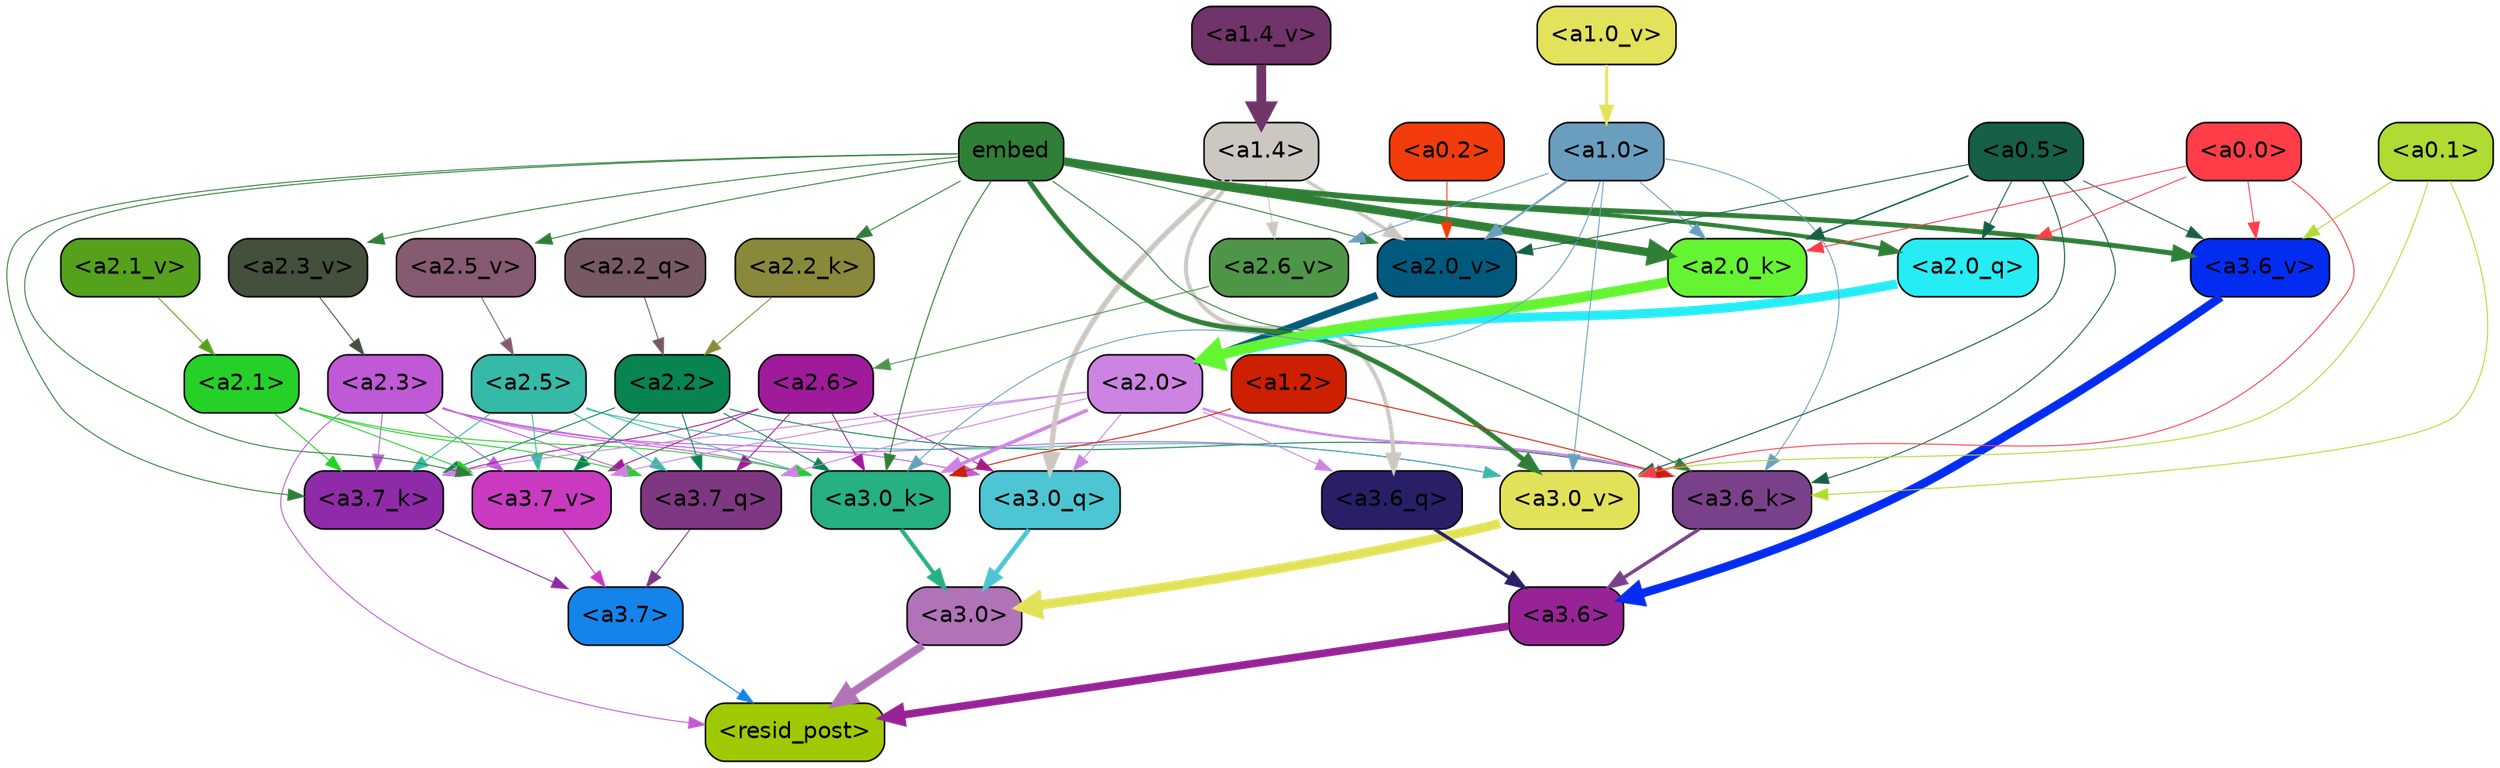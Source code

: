 strict digraph "" {
	graph [bgcolor=transparent,
		layout=dot,
		overlap=false,
		splines=true
	];
	"<a3.7>"	[color=black,
		fillcolor="#1484eb",
		fontname=Helvetica,
		shape=box,
		style="filled, rounded"];
	"<resid_post>"	[color=black,
		fillcolor="#9fca03",
		fontname=Helvetica,
		shape=box,
		style="filled, rounded"];
	"<a3.7>" -> "<resid_post>"	[color="#1484eb",
		penwidth=0.6];
	"<a3.6>"	[color=black,
		fillcolor="#982397",
		fontname=Helvetica,
		shape=box,
		style="filled, rounded"];
	"<a3.6>" -> "<resid_post>"	[color="#982397",
		penwidth=4.7534414529800415];
	"<a3.0>"	[color=black,
		fillcolor="#b173b8",
		fontname=Helvetica,
		shape=box,
		style="filled, rounded"];
	"<a3.0>" -> "<resid_post>"	[color="#b173b8",
		penwidth=4.898576855659485];
	"<a2.3>"	[color=black,
		fillcolor="#c059d6",
		fontname=Helvetica,
		shape=box,
		style="filled, rounded"];
	"<a2.3>" -> "<resid_post>"	[color="#c059d6",
		penwidth=0.6];
	"<a3.7_q>"	[color=black,
		fillcolor="#7e3781",
		fontname=Helvetica,
		shape=box,
		style="filled, rounded"];
	"<a2.3>" -> "<a3.7_q>"	[color="#c059d6",
		penwidth=0.6];
	"<a3.0_q>"	[color=black,
		fillcolor="#4dc5d3",
		fontname=Helvetica,
		shape=box,
		style="filled, rounded"];
	"<a2.3>" -> "<a3.0_q>"	[color="#c059d6",
		penwidth=0.6];
	"<a3.7_k>"	[color=black,
		fillcolor="#8f2ba8",
		fontname=Helvetica,
		shape=box,
		style="filled, rounded"];
	"<a2.3>" -> "<a3.7_k>"	[color="#c059d6",
		penwidth=0.6];
	"<a3.0_k>"	[color=black,
		fillcolor="#27b081",
		fontname=Helvetica,
		shape=box,
		style="filled, rounded"];
	"<a2.3>" -> "<a3.0_k>"	[color="#c059d6",
		penwidth=0.6];
	"<a3.7_v>"	[color=black,
		fillcolor="#c93ac1",
		fontname=Helvetica,
		shape=box,
		style="filled, rounded"];
	"<a2.3>" -> "<a3.7_v>"	[color="#c059d6",
		penwidth=0.6];
	"<a3.0_v>"	[color=black,
		fillcolor="#e1e259",
		fontname=Helvetica,
		shape=box,
		style="filled, rounded"];
	"<a2.3>" -> "<a3.0_v>"	[color="#c059d6",
		penwidth=0.6];
	"<a3.7_q>" -> "<a3.7>"	[color="#7e3781",
		penwidth=0.6];
	"<a3.6_q>"	[color=black,
		fillcolor="#291f67",
		fontname=Helvetica,
		shape=box,
		style="filled, rounded"];
	"<a3.6_q>" -> "<a3.6>"	[color="#291f67",
		penwidth=2.160832464694977];
	"<a3.0_q>" -> "<a3.0>"	[color="#4dc5d3",
		penwidth=2.870753765106201];
	"<a3.7_k>" -> "<a3.7>"	[color="#8f2ba8",
		penwidth=0.6];
	"<a3.6_k>"	[color=black,
		fillcolor="#794189",
		fontname=Helvetica,
		shape=box,
		style="filled, rounded"];
	"<a3.6_k>" -> "<a3.6>"	[color="#794189",
		penwidth=2.13908451795578];
	"<a3.0_k>" -> "<a3.0>"	[color="#27b081",
		penwidth=2.520303964614868];
	"<a3.7_v>" -> "<a3.7>"	[color="#c93ac1",
		penwidth=0.6];
	"<a3.6_v>"	[color=black,
		fillcolor="#022df1",
		fontname=Helvetica,
		shape=box,
		style="filled, rounded"];
	"<a3.6_v>" -> "<a3.6>"	[color="#022df1",
		penwidth=5.297133803367615];
	"<a3.0_v>" -> "<a3.0>"	[color="#e1e259",
		penwidth=5.680712580680847];
	"<a2.6>"	[color=black,
		fillcolor="#a01b9b",
		fontname=Helvetica,
		shape=box,
		style="filled, rounded"];
	"<a2.6>" -> "<a3.7_q>"	[color="#a01b9b",
		penwidth=0.6];
	"<a2.6>" -> "<a3.0_q>"	[color="#a01b9b",
		penwidth=0.6];
	"<a2.6>" -> "<a3.7_k>"	[color="#a01b9b",
		penwidth=0.6];
	"<a2.6>" -> "<a3.0_k>"	[color="#a01b9b",
		penwidth=0.6];
	"<a2.6>" -> "<a3.7_v>"	[color="#a01b9b",
		penwidth=0.6];
	"<a2.5>"	[color=black,
		fillcolor="#36baa8",
		fontname=Helvetica,
		shape=box,
		style="filled, rounded"];
	"<a2.5>" -> "<a3.7_q>"	[color="#36baa8",
		penwidth=0.6];
	"<a2.5>" -> "<a3.7_k>"	[color="#36baa8",
		penwidth=0.6];
	"<a2.5>" -> "<a3.0_k>"	[color="#36baa8",
		penwidth=0.6];
	"<a2.5>" -> "<a3.7_v>"	[color="#36baa8",
		penwidth=0.6];
	"<a2.5>" -> "<a3.0_v>"	[color="#36baa8",
		penwidth=0.6];
	"<a2.2>"	[color=black,
		fillcolor="#088450",
		fontname=Helvetica,
		shape=box,
		style="filled, rounded"];
	"<a2.2>" -> "<a3.7_q>"	[color="#088450",
		penwidth=0.6];
	"<a2.2>" -> "<a3.7_k>"	[color="#088450",
		penwidth=0.6];
	"<a2.2>" -> "<a3.6_k>"	[color="#088450",
		penwidth=0.6];
	"<a2.2>" -> "<a3.0_k>"	[color="#088450",
		penwidth=0.6];
	"<a2.2>" -> "<a3.7_v>"	[color="#088450",
		penwidth=0.6];
	"<a2.1>"	[color=black,
		fillcolor="#25d028",
		fontname=Helvetica,
		shape=box,
		style="filled, rounded"];
	"<a2.1>" -> "<a3.7_q>"	[color="#25d028",
		penwidth=0.6];
	"<a2.1>" -> "<a3.7_k>"	[color="#25d028",
		penwidth=0.6];
	"<a2.1>" -> "<a3.0_k>"	[color="#25d028",
		penwidth=0.6];
	"<a2.1>" -> "<a3.7_v>"	[color="#25d028",
		penwidth=0.6];
	"<a2.0>"	[color=black,
		fillcolor="#cc83e2",
		fontname=Helvetica,
		shape=box,
		style="filled, rounded"];
	"<a2.0>" -> "<a3.7_q>"	[color="#cc83e2",
		penwidth=0.6];
	"<a2.0>" -> "<a3.6_q>"	[color="#cc83e2",
		penwidth=0.6];
	"<a2.0>" -> "<a3.0_q>"	[color="#cc83e2",
		penwidth=0.6];
	"<a2.0>" -> "<a3.7_k>"	[color="#cc83e2",
		penwidth=0.6];
	"<a2.0>" -> "<a3.6_k>"	[color="#cc83e2",
		penwidth=1.4957321882247925];
	"<a2.0>" -> "<a3.0_k>"	[color="#cc83e2",
		penwidth=2.18752121925354];
	"<a2.0>" -> "<a3.7_v>"	[color="#cc83e2",
		penwidth=0.6];
	"<a1.4>"	[color=black,
		fillcolor="#ccc8c1",
		fontname=Helvetica,
		shape=box,
		style="filled, rounded"];
	"<a1.4>" -> "<a3.6_q>"	[color="#ccc8c1",
		penwidth=2.4829938411712646];
	"<a1.4>" -> "<a3.0_q>"	[color="#ccc8c1",
		penwidth=3.299744725227356];
	"<a2.6_v>"	[color=black,
		fillcolor="#4f9547",
		fontname=Helvetica,
		shape=box,
		style="filled, rounded"];
	"<a1.4>" -> "<a2.6_v>"	[color="#ccc8c1",
		penwidth=0.6];
	"<a2.0_v>"	[color=black,
		fillcolor="#015a7d",
		fontname=Helvetica,
		shape=box,
		style="filled, rounded"];
	"<a1.4>" -> "<a2.0_v>"	[color="#ccc8c1",
		penwidth=2.092592429369688];
	embed	[color=black,
		fillcolor="#2f7f37",
		fontname=Helvetica,
		shape=box,
		style="filled, rounded"];
	embed -> "<a3.7_k>"	[color="#2f7f37",
		penwidth=0.6];
	embed -> "<a3.6_k>"	[color="#2f7f37",
		penwidth=0.6];
	embed -> "<a3.0_k>"	[color="#2f7f37",
		penwidth=0.6394047290086746];
	embed -> "<a3.7_v>"	[color="#2f7f37",
		penwidth=0.6];
	embed -> "<a3.6_v>"	[color="#2f7f37",
		penwidth=3.067279100418091];
	embed -> "<a3.0_v>"	[color="#2f7f37",
		penwidth=3.0212591886520386];
	"<a2.0_q>"	[color=black,
		fillcolor="#26ecf6",
		fontname=Helvetica,
		shape=box,
		style="filled, rounded"];
	embed -> "<a2.0_q>"	[color="#2f7f37",
		penwidth=2.5355080366134644];
	"<a2.2_k>"	[color=black,
		fillcolor="#8a893b",
		fontname=Helvetica,
		shape=box,
		style="filled, rounded"];
	embed -> "<a2.2_k>"	[color="#2f7f37",
		penwidth=0.6];
	"<a2.0_k>"	[color=black,
		fillcolor="#65f432",
		fontname=Helvetica,
		shape=box,
		style="filled, rounded"];
	embed -> "<a2.0_k>"	[color="#2f7f37",
		penwidth=5.2180726528167725];
	"<a2.5_v>"	[color=black,
		fillcolor="#865a71",
		fontname=Helvetica,
		shape=box,
		style="filled, rounded"];
	embed -> "<a2.5_v>"	[color="#2f7f37",
		penwidth=0.6];
	"<a2.3_v>"	[color=black,
		fillcolor="#42503c",
		fontname=Helvetica,
		shape=box,
		style="filled, rounded"];
	embed -> "<a2.3_v>"	[color="#2f7f37",
		penwidth=0.6];
	embed -> "<a2.0_v>"	[color="#2f7f37",
		penwidth=0.6];
	"<a1.2>"	[color=black,
		fillcolor="#cd1f01",
		fontname=Helvetica,
		shape=box,
		style="filled, rounded"];
	"<a1.2>" -> "<a3.6_k>"	[color="#cd1f01",
		penwidth=0.6];
	"<a1.2>" -> "<a3.0_k>"	[color="#cd1f01",
		penwidth=0.6];
	"<a1.0>"	[color=black,
		fillcolor="#6a9ebf",
		fontname=Helvetica,
		shape=box,
		style="filled, rounded"];
	"<a1.0>" -> "<a3.6_k>"	[color="#6a9ebf",
		penwidth=0.6];
	"<a1.0>" -> "<a3.0_k>"	[color="#6a9ebf",
		penwidth=0.6];
	"<a1.0>" -> "<a3.0_v>"	[color="#6a9ebf",
		penwidth=0.6];
	"<a1.0>" -> "<a2.0_k>"	[color="#6a9ebf",
		penwidth=0.6];
	"<a1.0>" -> "<a2.6_v>"	[color="#6a9ebf",
		penwidth=0.6];
	"<a1.0>" -> "<a2.0_v>"	[color="#6a9ebf",
		penwidth=1.2132605910301208];
	"<a0.5>"	[color=black,
		fillcolor="#165f49",
		fontname=Helvetica,
		shape=box,
		style="filled, rounded"];
	"<a0.5>" -> "<a3.6_k>"	[color="#165f49",
		penwidth=0.6];
	"<a0.5>" -> "<a3.6_v>"	[color="#165f49",
		penwidth=0.6];
	"<a0.5>" -> "<a3.0_v>"	[color="#165f49",
		penwidth=0.648682102560997];
	"<a0.5>" -> "<a2.0_q>"	[color="#165f49",
		penwidth=0.6];
	"<a0.5>" -> "<a2.0_k>"	[color="#165f49",
		penwidth=0.9236047863960266];
	"<a0.5>" -> "<a2.0_v>"	[color="#165f49",
		penwidth=0.6];
	"<a0.1>"	[color=black,
		fillcolor="#b0db33",
		fontname=Helvetica,
		shape=box,
		style="filled, rounded"];
	"<a0.1>" -> "<a3.6_k>"	[color="#b0db33",
		penwidth=0.6];
	"<a0.1>" -> "<a3.6_v>"	[color="#b0db33",
		penwidth=0.6];
	"<a0.1>" -> "<a3.0_v>"	[color="#b0db33",
		penwidth=0.6];
	"<a0.0>"	[color=black,
		fillcolor="#fe3d48",
		fontname=Helvetica,
		shape=box,
		style="filled, rounded"];
	"<a0.0>" -> "<a3.6_v>"	[color="#fe3d48",
		penwidth=0.6];
	"<a0.0>" -> "<a3.0_v>"	[color="#fe3d48",
		penwidth=0.6];
	"<a0.0>" -> "<a2.0_q>"	[color="#fe3d48",
		penwidth=0.6];
	"<a0.0>" -> "<a2.0_k>"	[color="#fe3d48",
		penwidth=0.6];
	"<a2.2_q>"	[color=black,
		fillcolor="#765964",
		fontname=Helvetica,
		shape=box,
		style="filled, rounded"];
	"<a2.2_q>" -> "<a2.2>"	[color="#765964",
		penwidth=0.6];
	"<a2.0_q>" -> "<a2.0>"	[color="#26ecf6",
		penwidth=5.681910276412964];
	"<a2.2_k>" -> "<a2.2>"	[color="#8a893b",
		penwidth=0.6];
	"<a2.0_k>" -> "<a2.0>"	[color="#65f432",
		penwidth=6.447777509689331];
	"<a2.6_v>" -> "<a2.6>"	[color="#4f9547",
		penwidth=0.6];
	"<a2.5_v>" -> "<a2.5>"	[color="#865a71",
		penwidth=0.6];
	"<a2.3_v>" -> "<a2.3>"	[color="#42503c",
		penwidth=0.6];
	"<a2.1_v>"	[color=black,
		fillcolor="#55a11c",
		fontname=Helvetica,
		shape=box,
		style="filled, rounded"];
	"<a2.1_v>" -> "<a2.1>"	[color="#55a11c",
		penwidth=0.6];
	"<a2.0_v>" -> "<a2.0>"	[color="#015a7d",
		penwidth=4.5695202350616455];
	"<a0.2>"	[color=black,
		fillcolor="#f23c0b",
		fontname=Helvetica,
		shape=box,
		style="filled, rounded"];
	"<a0.2>" -> "<a2.0_v>"	[color="#f23c0b",
		penwidth=0.6];
	"<a1.4_v>"	[color=black,
		fillcolor="#70336a",
		fontname=Helvetica,
		shape=box,
		style="filled, rounded"];
	"<a1.4_v>" -> "<a1.4>"	[color="#70336a",
		penwidth=6.016597509384155];
	"<a1.0_v>"	[color=black,
		fillcolor="#e2e25b",
		fontname=Helvetica,
		shape=box,
		style="filled, rounded"];
	"<a1.0_v>" -> "<a1.0>"	[color="#e2e25b",
		penwidth=1.8562973737716675];
}

